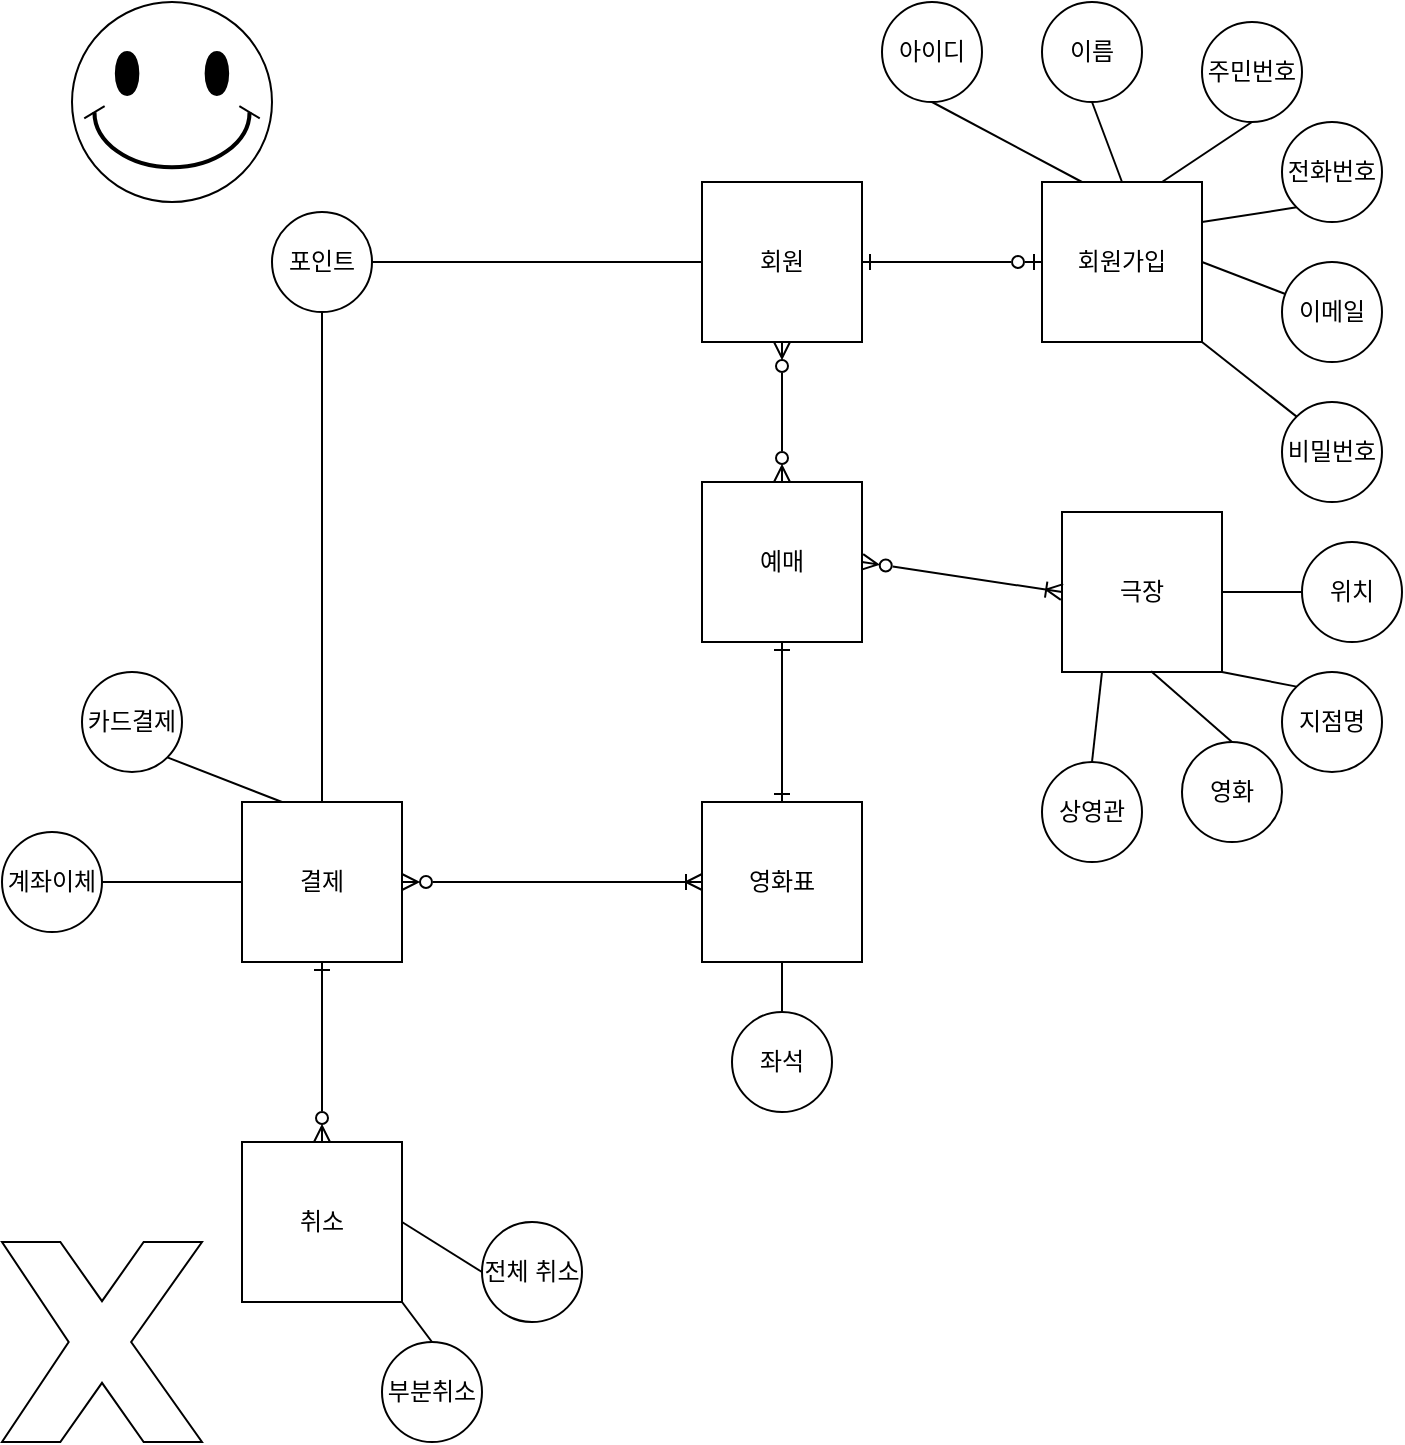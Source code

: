 <mxfile version="21.2.1" type="device">
  <diagram name="페이지-1" id="Rc8-NqL8V6dVs-0AaXHD">
    <mxGraphModel dx="799" dy="831" grid="1" gridSize="10" guides="1" tooltips="1" connect="1" arrows="1" fold="1" page="1" pageScale="1" pageWidth="827" pageHeight="1169" math="0" shadow="0">
      <root>
        <mxCell id="0" />
        <mxCell id="1" parent="0" />
        <mxCell id="deo7r2IggrIq4spyVZoH-22" style="edgeStyle=none;shape=connector;rounded=0;orthogonalLoop=1;jettySize=auto;html=1;exitX=1;exitY=0.5;exitDx=0;exitDy=0;entryX=0;entryY=0.5;entryDx=0;entryDy=0;labelBackgroundColor=default;strokeColor=default;fontFamily=Helvetica;fontSize=11;fontColor=default;endArrow=ERzeroToOne;endFill=0;startArrow=ERone;startFill=0;" edge="1" parent="1" source="deo7r2IggrIq4spyVZoH-1" target="deo7r2IggrIq4spyVZoH-3">
          <mxGeometry relative="1" as="geometry" />
        </mxCell>
        <mxCell id="deo7r2IggrIq4spyVZoH-34" style="edgeStyle=none;shape=connector;rounded=0;orthogonalLoop=1;jettySize=auto;html=1;exitX=0.5;exitY=1;exitDx=0;exitDy=0;entryX=0.5;entryY=0;entryDx=0;entryDy=0;labelBackgroundColor=default;strokeColor=default;fontFamily=Helvetica;fontSize=11;fontColor=default;endArrow=ERzeroToMany;endFill=0;startArrow=ERzeroToMany;startFill=0;" edge="1" parent="1" source="deo7r2IggrIq4spyVZoH-1" target="deo7r2IggrIq4spyVZoH-23">
          <mxGeometry relative="1" as="geometry" />
        </mxCell>
        <mxCell id="deo7r2IggrIq4spyVZoH-54" style="edgeStyle=none;shape=connector;rounded=0;orthogonalLoop=1;jettySize=auto;html=1;exitX=0;exitY=0.5;exitDx=0;exitDy=0;entryX=1;entryY=0.5;entryDx=0;entryDy=0;labelBackgroundColor=default;strokeColor=default;fontFamily=Helvetica;fontSize=11;fontColor=default;endArrow=none;endFill=0;" edge="1" parent="1" source="deo7r2IggrIq4spyVZoH-1" target="deo7r2IggrIq4spyVZoH-53">
          <mxGeometry relative="1" as="geometry" />
        </mxCell>
        <mxCell id="deo7r2IggrIq4spyVZoH-1" value="회원" style="whiteSpace=wrap;html=1;aspect=fixed;" vertex="1" parent="1">
          <mxGeometry x="360" y="150" width="80" height="80" as="geometry" />
        </mxCell>
        <mxCell id="deo7r2IggrIq4spyVZoH-16" style="rounded=0;orthogonalLoop=1;jettySize=auto;html=1;exitX=0.5;exitY=0;exitDx=0;exitDy=0;entryX=0.5;entryY=1;entryDx=0;entryDy=0;endArrow=none;endFill=0;" edge="1" parent="1" source="deo7r2IggrIq4spyVZoH-3" target="deo7r2IggrIq4spyVZoH-7">
          <mxGeometry relative="1" as="geometry" />
        </mxCell>
        <mxCell id="deo7r2IggrIq4spyVZoH-17" style="rounded=0;orthogonalLoop=1;jettySize=auto;html=1;exitX=0.25;exitY=0;exitDx=0;exitDy=0;entryX=0.5;entryY=1;entryDx=0;entryDy=0;endArrow=none;endFill=0;" edge="1" parent="1" source="deo7r2IggrIq4spyVZoH-3" target="deo7r2IggrIq4spyVZoH-14">
          <mxGeometry relative="1" as="geometry" />
        </mxCell>
        <mxCell id="deo7r2IggrIq4spyVZoH-18" style="rounded=0;orthogonalLoop=1;jettySize=auto;html=1;exitX=0.75;exitY=0;exitDx=0;exitDy=0;entryX=0.5;entryY=1;entryDx=0;entryDy=0;endArrow=none;endFill=0;" edge="1" parent="1" source="deo7r2IggrIq4spyVZoH-3" target="deo7r2IggrIq4spyVZoH-9">
          <mxGeometry relative="1" as="geometry" />
        </mxCell>
        <mxCell id="deo7r2IggrIq4spyVZoH-19" style="rounded=0;orthogonalLoop=1;jettySize=auto;html=1;exitX=1;exitY=0.25;exitDx=0;exitDy=0;entryX=0;entryY=1;entryDx=0;entryDy=0;endArrow=none;endFill=0;" edge="1" parent="1" source="deo7r2IggrIq4spyVZoH-3" target="deo7r2IggrIq4spyVZoH-8">
          <mxGeometry relative="1" as="geometry" />
        </mxCell>
        <mxCell id="deo7r2IggrIq4spyVZoH-20" style="rounded=0;orthogonalLoop=1;jettySize=auto;html=1;exitX=1;exitY=0.5;exitDx=0;exitDy=0;endArrow=none;endFill=0;" edge="1" parent="1" source="deo7r2IggrIq4spyVZoH-3" target="deo7r2IggrIq4spyVZoH-10">
          <mxGeometry relative="1" as="geometry" />
        </mxCell>
        <mxCell id="deo7r2IggrIq4spyVZoH-21" style="edgeStyle=none;shape=connector;rounded=0;orthogonalLoop=1;jettySize=auto;html=1;exitX=1;exitY=1;exitDx=0;exitDy=0;entryX=0;entryY=0;entryDx=0;entryDy=0;labelBackgroundColor=default;strokeColor=default;fontFamily=Helvetica;fontSize=11;fontColor=default;endArrow=none;endFill=0;" edge="1" parent="1" source="deo7r2IggrIq4spyVZoH-3" target="deo7r2IggrIq4spyVZoH-15">
          <mxGeometry relative="1" as="geometry" />
        </mxCell>
        <mxCell id="deo7r2IggrIq4spyVZoH-3" value="회원가입" style="whiteSpace=wrap;html=1;aspect=fixed;" vertex="1" parent="1">
          <mxGeometry x="530" y="150" width="80" height="80" as="geometry" />
        </mxCell>
        <mxCell id="deo7r2IggrIq4spyVZoH-4" value="극장" style="whiteSpace=wrap;html=1;aspect=fixed;" vertex="1" parent="1">
          <mxGeometry x="540" y="315" width="80" height="80" as="geometry" />
        </mxCell>
        <mxCell id="deo7r2IggrIq4spyVZoH-5" value="영화표" style="whiteSpace=wrap;html=1;aspect=fixed;" vertex="1" parent="1">
          <mxGeometry x="360" y="460" width="80" height="80" as="geometry" />
        </mxCell>
        <mxCell id="deo7r2IggrIq4spyVZoH-56" style="edgeStyle=none;shape=connector;rounded=0;orthogonalLoop=1;jettySize=auto;html=1;exitX=1;exitY=0.5;exitDx=0;exitDy=0;entryX=0;entryY=0.5;entryDx=0;entryDy=0;labelBackgroundColor=default;strokeColor=default;fontFamily=Helvetica;fontSize=11;fontColor=default;endArrow=ERoneToMany;endFill=0;startArrow=ERzeroToMany;startFill=0;" edge="1" parent="1" source="deo7r2IggrIq4spyVZoH-6" target="deo7r2IggrIq4spyVZoH-5">
          <mxGeometry relative="1" as="geometry" />
        </mxCell>
        <mxCell id="deo7r2IggrIq4spyVZoH-57" style="edgeStyle=none;shape=connector;rounded=0;orthogonalLoop=1;jettySize=auto;html=1;exitX=0.25;exitY=0;exitDx=0;exitDy=0;entryX=1;entryY=1;entryDx=0;entryDy=0;labelBackgroundColor=default;strokeColor=default;fontFamily=Helvetica;fontSize=11;fontColor=default;endArrow=none;endFill=0;" edge="1" parent="1" source="deo7r2IggrIq4spyVZoH-6" target="deo7r2IggrIq4spyVZoH-12">
          <mxGeometry relative="1" as="geometry" />
        </mxCell>
        <mxCell id="deo7r2IggrIq4spyVZoH-58" style="edgeStyle=none;shape=connector;rounded=0;orthogonalLoop=1;jettySize=auto;html=1;exitX=0;exitY=0.5;exitDx=0;exitDy=0;entryX=1;entryY=0.5;entryDx=0;entryDy=0;labelBackgroundColor=default;strokeColor=default;fontFamily=Helvetica;fontSize=11;fontColor=default;endArrow=none;endFill=0;" edge="1" parent="1" source="deo7r2IggrIq4spyVZoH-6" target="deo7r2IggrIq4spyVZoH-11">
          <mxGeometry relative="1" as="geometry" />
        </mxCell>
        <mxCell id="deo7r2IggrIq4spyVZoH-59" style="edgeStyle=none;shape=connector;rounded=0;orthogonalLoop=1;jettySize=auto;html=1;exitX=0.5;exitY=0;exitDx=0;exitDy=0;entryX=0.5;entryY=1;entryDx=0;entryDy=0;labelBackgroundColor=default;strokeColor=default;fontFamily=Helvetica;fontSize=11;fontColor=default;endArrow=none;endFill=0;" edge="1" parent="1" source="deo7r2IggrIq4spyVZoH-6" target="deo7r2IggrIq4spyVZoH-53">
          <mxGeometry relative="1" as="geometry" />
        </mxCell>
        <mxCell id="deo7r2IggrIq4spyVZoH-6" value="결제" style="whiteSpace=wrap;html=1;aspect=fixed;" vertex="1" parent="1">
          <mxGeometry x="130" y="460" width="80" height="80" as="geometry" />
        </mxCell>
        <mxCell id="deo7r2IggrIq4spyVZoH-7" value="이름" style="ellipse;whiteSpace=wrap;html=1;aspect=fixed;" vertex="1" parent="1">
          <mxGeometry x="530" y="60" width="50" height="50" as="geometry" />
        </mxCell>
        <mxCell id="deo7r2IggrIq4spyVZoH-8" value="전화번호" style="ellipse;whiteSpace=wrap;html=1;aspect=fixed;" vertex="1" parent="1">
          <mxGeometry x="650" y="120" width="50" height="50" as="geometry" />
        </mxCell>
        <mxCell id="deo7r2IggrIq4spyVZoH-9" value="주민번호" style="ellipse;whiteSpace=wrap;html=1;aspect=fixed;" vertex="1" parent="1">
          <mxGeometry x="610" y="70" width="50" height="50" as="geometry" />
        </mxCell>
        <mxCell id="deo7r2IggrIq4spyVZoH-10" value="이메일" style="ellipse;whiteSpace=wrap;html=1;aspect=fixed;" vertex="1" parent="1">
          <mxGeometry x="650" y="190" width="50" height="50" as="geometry" />
        </mxCell>
        <mxCell id="deo7r2IggrIq4spyVZoH-11" value="계좌이체" style="ellipse;whiteSpace=wrap;html=1;aspect=fixed;" vertex="1" parent="1">
          <mxGeometry x="10" y="475" width="50" height="50" as="geometry" />
        </mxCell>
        <mxCell id="deo7r2IggrIq4spyVZoH-12" value="카드결제" style="ellipse;whiteSpace=wrap;html=1;aspect=fixed;" vertex="1" parent="1">
          <mxGeometry x="50" y="395" width="50" height="50" as="geometry" />
        </mxCell>
        <mxCell id="deo7r2IggrIq4spyVZoH-48" style="edgeStyle=none;shape=connector;rounded=0;orthogonalLoop=1;jettySize=auto;html=1;exitX=0.5;exitY=0;exitDx=0;exitDy=0;entryX=1;entryY=1;entryDx=0;entryDy=0;labelBackgroundColor=default;strokeColor=default;fontFamily=Helvetica;fontSize=11;fontColor=default;endArrow=none;endFill=0;" edge="1" parent="1" source="deo7r2IggrIq4spyVZoH-13" target="deo7r2IggrIq4spyVZoH-31">
          <mxGeometry relative="1" as="geometry" />
        </mxCell>
        <mxCell id="deo7r2IggrIq4spyVZoH-13" value="부분취소" style="ellipse;whiteSpace=wrap;html=1;aspect=fixed;" vertex="1" parent="1">
          <mxGeometry x="200" y="730" width="50" height="50" as="geometry" />
        </mxCell>
        <mxCell id="deo7r2IggrIq4spyVZoH-14" value="아이디" style="ellipse;whiteSpace=wrap;html=1;aspect=fixed;" vertex="1" parent="1">
          <mxGeometry x="450" y="60" width="50" height="50" as="geometry" />
        </mxCell>
        <mxCell id="deo7r2IggrIq4spyVZoH-15" value="비밀번호" style="ellipse;whiteSpace=wrap;html=1;aspect=fixed;" vertex="1" parent="1">
          <mxGeometry x="650" y="260" width="50" height="50" as="geometry" />
        </mxCell>
        <mxCell id="deo7r2IggrIq4spyVZoH-35" style="edgeStyle=none;shape=connector;rounded=0;orthogonalLoop=1;jettySize=auto;html=1;exitX=0.5;exitY=1;exitDx=0;exitDy=0;entryX=0.5;entryY=0;entryDx=0;entryDy=0;labelBackgroundColor=default;strokeColor=default;fontFamily=Helvetica;fontSize=11;fontColor=default;endArrow=ERone;endFill=0;startArrow=ERone;startFill=0;" edge="1" parent="1" source="deo7r2IggrIq4spyVZoH-23" target="deo7r2IggrIq4spyVZoH-5">
          <mxGeometry relative="1" as="geometry" />
        </mxCell>
        <mxCell id="deo7r2IggrIq4spyVZoH-38" style="edgeStyle=none;shape=connector;rounded=0;orthogonalLoop=1;jettySize=auto;html=1;exitX=1;exitY=0.5;exitDx=0;exitDy=0;entryX=0;entryY=0.5;entryDx=0;entryDy=0;labelBackgroundColor=default;strokeColor=default;fontFamily=Helvetica;fontSize=11;fontColor=default;endArrow=ERoneToMany;endFill=0;startArrow=ERzeroToMany;startFill=0;" edge="1" parent="1" source="deo7r2IggrIq4spyVZoH-23" target="deo7r2IggrIq4spyVZoH-4">
          <mxGeometry relative="1" as="geometry" />
        </mxCell>
        <mxCell id="deo7r2IggrIq4spyVZoH-23" value="예매" style="whiteSpace=wrap;html=1;aspect=fixed;" vertex="1" parent="1">
          <mxGeometry x="360" y="300" width="80" height="80" as="geometry" />
        </mxCell>
        <mxCell id="deo7r2IggrIq4spyVZoH-55" style="edgeStyle=none;shape=connector;rounded=0;orthogonalLoop=1;jettySize=auto;html=1;exitX=0.5;exitY=0;exitDx=0;exitDy=0;entryX=0.5;entryY=1;entryDx=0;entryDy=0;labelBackgroundColor=default;strokeColor=default;fontFamily=Helvetica;fontSize=11;fontColor=default;endArrow=ERone;endFill=0;startArrow=ERzeroToMany;startFill=0;" edge="1" parent="1" source="deo7r2IggrIq4spyVZoH-31" target="deo7r2IggrIq4spyVZoH-6">
          <mxGeometry relative="1" as="geometry" />
        </mxCell>
        <mxCell id="deo7r2IggrIq4spyVZoH-31" value="취소" style="whiteSpace=wrap;html=1;aspect=fixed;" vertex="1" parent="1">
          <mxGeometry x="130" y="630" width="80" height="80" as="geometry" />
        </mxCell>
        <mxCell id="deo7r2IggrIq4spyVZoH-47" style="edgeStyle=none;shape=connector;rounded=0;orthogonalLoop=1;jettySize=auto;html=1;exitX=0;exitY=0.5;exitDx=0;exitDy=0;entryX=1;entryY=0.5;entryDx=0;entryDy=0;labelBackgroundColor=default;strokeColor=default;fontFamily=Helvetica;fontSize=11;fontColor=default;endArrow=none;endFill=0;" edge="1" parent="1" source="deo7r2IggrIq4spyVZoH-32" target="deo7r2IggrIq4spyVZoH-31">
          <mxGeometry relative="1" as="geometry" />
        </mxCell>
        <mxCell id="deo7r2IggrIq4spyVZoH-32" value="전체 취소" style="ellipse;whiteSpace=wrap;html=1;aspect=fixed;" vertex="1" parent="1">
          <mxGeometry x="250" y="670" width="50" height="50" as="geometry" />
        </mxCell>
        <mxCell id="deo7r2IggrIq4spyVZoH-37" style="edgeStyle=none;shape=connector;rounded=0;orthogonalLoop=1;jettySize=auto;html=1;exitX=0.5;exitY=0;exitDx=0;exitDy=0;entryX=0.5;entryY=1;entryDx=0;entryDy=0;labelBackgroundColor=default;strokeColor=default;fontFamily=Helvetica;fontSize=11;fontColor=default;endArrow=none;endFill=0;" edge="1" parent="1" source="deo7r2IggrIq4spyVZoH-36" target="deo7r2IggrIq4spyVZoH-5">
          <mxGeometry relative="1" as="geometry" />
        </mxCell>
        <mxCell id="deo7r2IggrIq4spyVZoH-36" value="좌석" style="ellipse;whiteSpace=wrap;html=1;aspect=fixed;" vertex="1" parent="1">
          <mxGeometry x="375" y="565" width="50" height="50" as="geometry" />
        </mxCell>
        <mxCell id="deo7r2IggrIq4spyVZoH-44" style="edgeStyle=none;shape=connector;rounded=0;orthogonalLoop=1;jettySize=auto;html=1;exitX=0;exitY=0.5;exitDx=0;exitDy=0;entryX=1;entryY=0.5;entryDx=0;entryDy=0;labelBackgroundColor=default;strokeColor=default;fontFamily=Helvetica;fontSize=11;fontColor=default;endArrow=none;endFill=0;" edge="1" parent="1" source="deo7r2IggrIq4spyVZoH-39" target="deo7r2IggrIq4spyVZoH-4">
          <mxGeometry relative="1" as="geometry" />
        </mxCell>
        <mxCell id="deo7r2IggrIq4spyVZoH-39" value="위치" style="ellipse;whiteSpace=wrap;html=1;aspect=fixed;" vertex="1" parent="1">
          <mxGeometry x="660" y="330" width="50" height="50" as="geometry" />
        </mxCell>
        <mxCell id="deo7r2IggrIq4spyVZoH-43" style="edgeStyle=none;shape=connector;rounded=0;orthogonalLoop=1;jettySize=auto;html=1;exitX=0;exitY=0;exitDx=0;exitDy=0;entryX=1;entryY=1;entryDx=0;entryDy=0;labelBackgroundColor=default;strokeColor=default;fontFamily=Helvetica;fontSize=11;fontColor=default;endArrow=none;endFill=0;" edge="1" parent="1" source="deo7r2IggrIq4spyVZoH-40" target="deo7r2IggrIq4spyVZoH-4">
          <mxGeometry relative="1" as="geometry" />
        </mxCell>
        <mxCell id="deo7r2IggrIq4spyVZoH-40" value="지점명" style="ellipse;whiteSpace=wrap;html=1;aspect=fixed;" vertex="1" parent="1">
          <mxGeometry x="650" y="395" width="50" height="50" as="geometry" />
        </mxCell>
        <mxCell id="deo7r2IggrIq4spyVZoH-42" style="edgeStyle=none;shape=connector;rounded=0;orthogonalLoop=1;jettySize=auto;html=1;exitX=0.5;exitY=0;exitDx=0;exitDy=0;entryX=0.557;entryY=0.995;entryDx=0;entryDy=0;entryPerimeter=0;labelBackgroundColor=default;strokeColor=default;fontFamily=Helvetica;fontSize=11;fontColor=default;endArrow=none;endFill=0;" edge="1" parent="1" source="deo7r2IggrIq4spyVZoH-41" target="deo7r2IggrIq4spyVZoH-4">
          <mxGeometry relative="1" as="geometry" />
        </mxCell>
        <mxCell id="deo7r2IggrIq4spyVZoH-41" value="영화" style="ellipse;whiteSpace=wrap;html=1;aspect=fixed;" vertex="1" parent="1">
          <mxGeometry x="600" y="430" width="50" height="50" as="geometry" />
        </mxCell>
        <mxCell id="deo7r2IggrIq4spyVZoH-46" style="edgeStyle=none;shape=connector;rounded=0;orthogonalLoop=1;jettySize=auto;html=1;exitX=0.5;exitY=0;exitDx=0;exitDy=0;entryX=0.25;entryY=1;entryDx=0;entryDy=0;labelBackgroundColor=default;strokeColor=default;fontFamily=Helvetica;fontSize=11;fontColor=default;endArrow=none;endFill=0;" edge="1" parent="1" source="deo7r2IggrIq4spyVZoH-45" target="deo7r2IggrIq4spyVZoH-4">
          <mxGeometry relative="1" as="geometry" />
        </mxCell>
        <mxCell id="deo7r2IggrIq4spyVZoH-45" value="상영관" style="ellipse;whiteSpace=wrap;html=1;aspect=fixed;" vertex="1" parent="1">
          <mxGeometry x="530" y="440" width="50" height="50" as="geometry" />
        </mxCell>
        <mxCell id="deo7r2IggrIq4spyVZoH-53" value="포인트" style="ellipse;whiteSpace=wrap;html=1;aspect=fixed;" vertex="1" parent="1">
          <mxGeometry x="145" y="165" width="50" height="50" as="geometry" />
        </mxCell>
        <mxCell id="deo7r2IggrIq4spyVZoH-60" value="" style="verticalLabelPosition=bottom;verticalAlign=top;html=1;shape=mxgraph.basic.smiley;fontFamily=Helvetica;fontSize=11;fontColor=default;" vertex="1" parent="1">
          <mxGeometry x="45" y="60" width="100" height="100" as="geometry" />
        </mxCell>
        <mxCell id="deo7r2IggrIq4spyVZoH-61" value="" style="verticalLabelPosition=bottom;verticalAlign=top;html=1;shape=mxgraph.basic.x;fontFamily=Helvetica;fontSize=11;fontColor=default;" vertex="1" parent="1">
          <mxGeometry x="10" y="680" width="100" height="100" as="geometry" />
        </mxCell>
      </root>
    </mxGraphModel>
  </diagram>
</mxfile>

